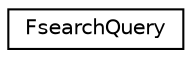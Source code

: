 digraph "类继承关系图"
{
  edge [fontname="Helvetica",fontsize="10",labelfontname="Helvetica",labelfontsize="10"];
  node [fontname="Helvetica",fontsize="10",shape=record];
  rankdir="LR";
  Node0 [label="FsearchQuery",height=0.2,width=0.4,color="black", fillcolor="white", style="filled",URL="$struct_fsearch_query.html"];
}
